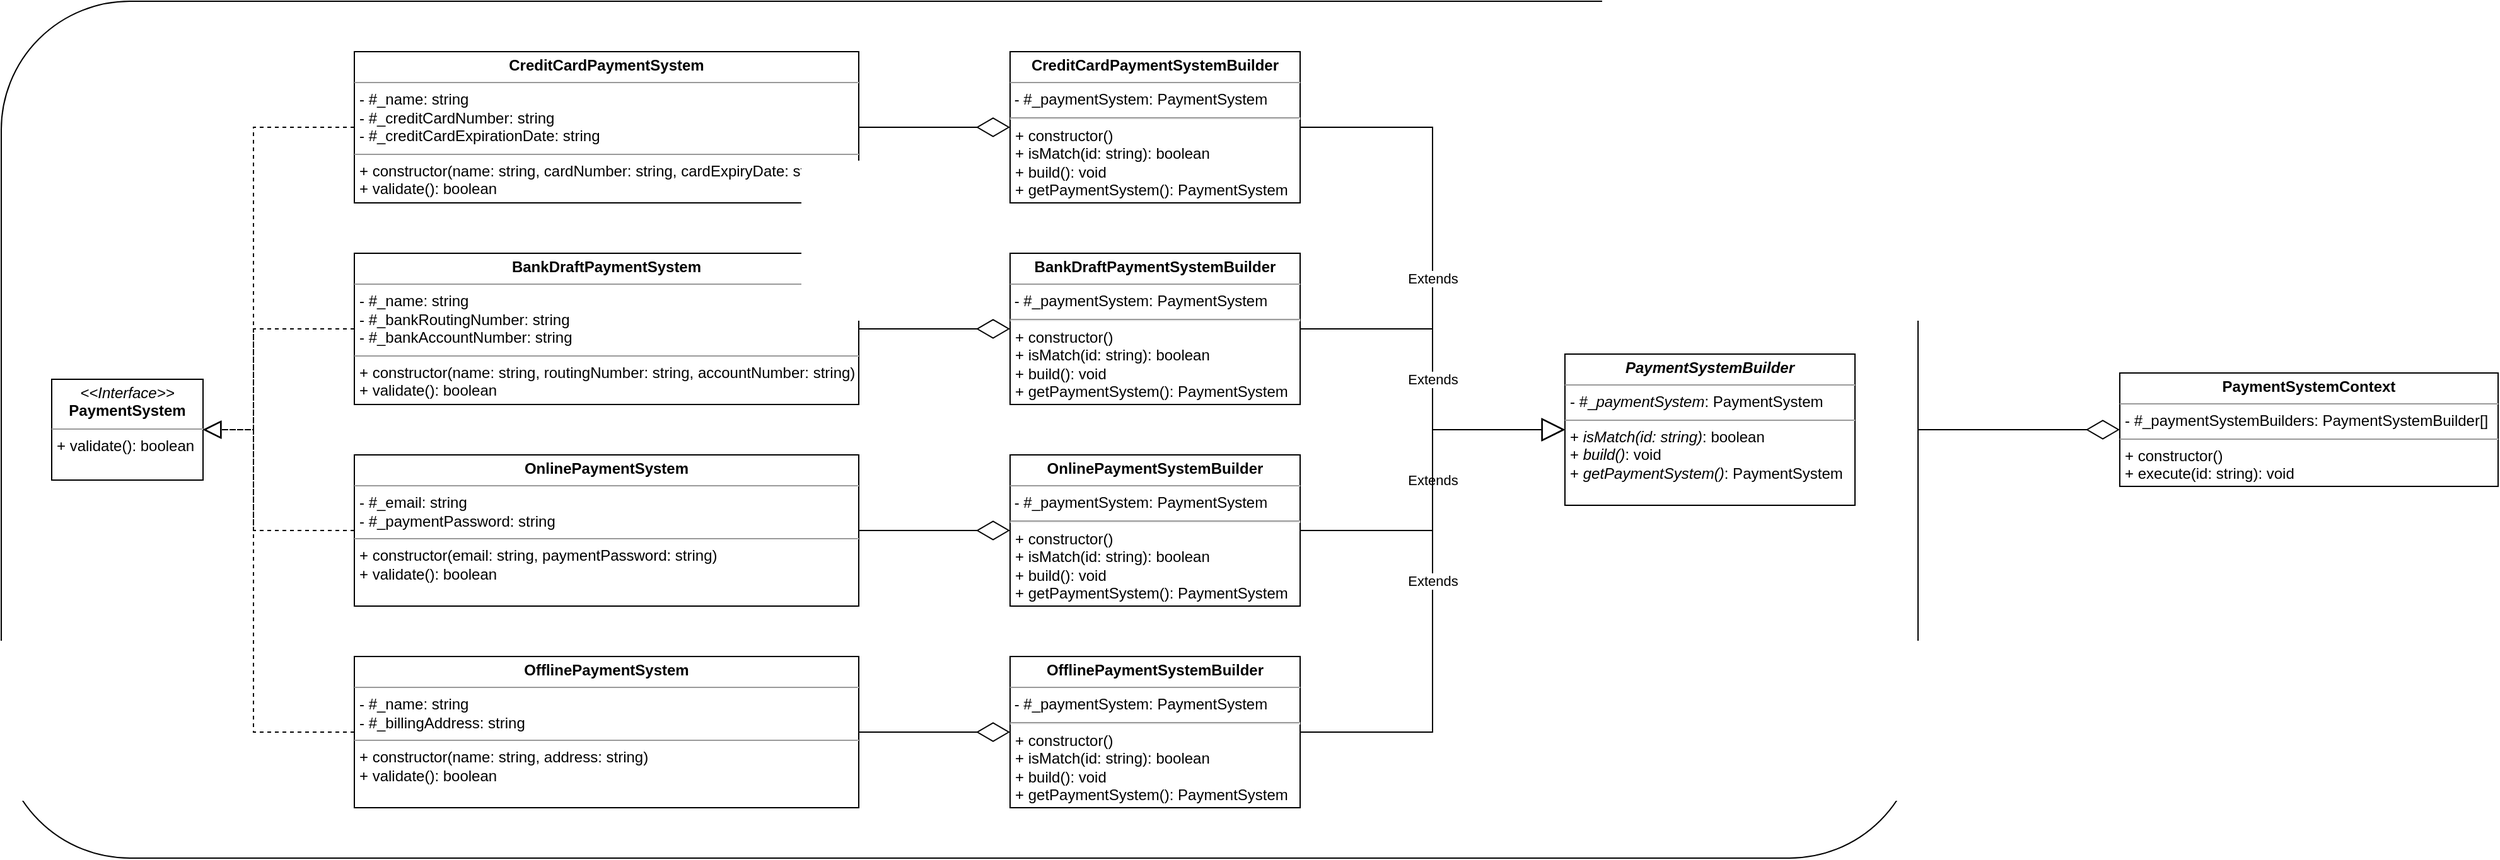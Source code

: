 <mxfile version="15.4.0" type="device"><diagram id="C5RBs43oDa-KdzZeNtuy" name="Page-1"><mxGraphModel dx="1422" dy="827" grid="1" gridSize="10" guides="1" tooltips="1" connect="1" arrows="1" fold="1" page="1" pageScale="1" pageWidth="1169" pageHeight="827" math="0" shadow="0"><root><mxCell id="WIyWlLk6GJQsqaUBKTNV-0"/><mxCell id="WIyWlLk6GJQsqaUBKTNV-1" parent="WIyWlLk6GJQsqaUBKTNV-0"/><mxCell id="F8sexKMEiEJyf5nAjH5a-26" value="" style="rounded=1;whiteSpace=wrap;html=1;" vertex="1" parent="WIyWlLk6GJQsqaUBKTNV-1"><mxGeometry x="40" y="80" width="1520" height="680" as="geometry"/></mxCell><mxCell id="dsgfDGPflfNfsc54G4SQ-1" value="&lt;p style=&quot;margin: 0px ; margin-top: 4px ; text-align: center&quot;&gt;&lt;i&gt;&amp;lt;&amp;lt;Interface&amp;gt;&amp;gt;&lt;/i&gt;&lt;br&gt;&lt;span style=&quot;font-weight: 700&quot;&gt;PaymentSystem&lt;/span&gt;&lt;/p&gt;&lt;hr size=&quot;1&quot;&gt;&lt;p style=&quot;margin: 0px ; margin-left: 4px&quot;&gt;+ validate(): boolean&lt;/p&gt;" style="verticalAlign=top;align=left;overflow=fill;fontSize=12;fontFamily=Helvetica;html=1;" vertex="1" parent="WIyWlLk6GJQsqaUBKTNV-1"><mxGeometry x="80" y="380" width="120" height="80" as="geometry"/></mxCell><mxCell id="dsgfDGPflfNfsc54G4SQ-2" value="&lt;p style=&quot;margin: 0px ; margin-top: 4px ; text-align: center&quot;&gt;&lt;b&gt;CreditCardPaymentSystem&lt;/b&gt;&lt;/p&gt;&lt;hr size=&quot;1&quot;&gt;&lt;p style=&quot;margin: 0px ; margin-left: 4px&quot;&gt;- #_name: string&lt;/p&gt;&lt;p style=&quot;margin: 0px ; margin-left: 4px&quot;&gt;- #_creditCardNumber: string&lt;/p&gt;&lt;p style=&quot;margin: 0px ; margin-left: 4px&quot;&gt;- #_creditCardExpirationDate: string&lt;/p&gt;&lt;hr size=&quot;1&quot;&gt;&lt;p style=&quot;margin: 0px ; margin-left: 4px&quot;&gt;+ constructor(name: string, cardNumber: string, cardExpiryDate: string)&lt;/p&gt;&lt;p style=&quot;margin: 0px ; margin-left: 4px&quot;&gt;+ validate(): boolean&lt;/p&gt;" style="verticalAlign=top;align=left;overflow=fill;fontSize=12;fontFamily=Helvetica;html=1;" vertex="1" parent="WIyWlLk6GJQsqaUBKTNV-1"><mxGeometry x="320" y="120" width="400" height="120" as="geometry"/></mxCell><mxCell id="F8sexKMEiEJyf5nAjH5a-0" value="&lt;p style=&quot;margin: 0px ; margin-top: 4px ; text-align: center&quot;&gt;&lt;b&gt;BankDraftPaymentSystem&lt;/b&gt;&lt;/p&gt;&lt;hr size=&quot;1&quot;&gt;&lt;p style=&quot;margin: 0px ; margin-left: 4px&quot;&gt;- #_name: string&lt;/p&gt;&lt;p style=&quot;margin: 0px ; margin-left: 4px&quot;&gt;- #_bankRoutingNumber: string&lt;/p&gt;&lt;p style=&quot;margin: 0px ; margin-left: 4px&quot;&gt;- #_bankAccountNumber: string&lt;/p&gt;&lt;hr size=&quot;1&quot;&gt;&lt;p style=&quot;margin: 0px ; margin-left: 4px&quot;&gt;+ constructor(name: string, routingNumber: string, accountNumber: string)&lt;/p&gt;&lt;p style=&quot;margin: 0px ; margin-left: 4px&quot;&gt;+ validate(): boolean&lt;/p&gt;" style="verticalAlign=top;align=left;overflow=fill;fontSize=12;fontFamily=Helvetica;html=1;" vertex="1" parent="WIyWlLk6GJQsqaUBKTNV-1"><mxGeometry x="320" y="280" width="400" height="120" as="geometry"/></mxCell><mxCell id="F8sexKMEiEJyf5nAjH5a-1" value="&lt;p style=&quot;margin: 0px ; margin-top: 4px ; text-align: center&quot;&gt;&lt;b&gt;OnlinePaymentSystem&lt;/b&gt;&lt;/p&gt;&lt;hr size=&quot;1&quot;&gt;&lt;p style=&quot;margin: 0px ; margin-left: 4px&quot;&gt;- #_email: string&lt;/p&gt;&lt;p style=&quot;margin: 0px ; margin-left: 4px&quot;&gt;- #_paymentPassword: string&lt;br&gt;&lt;/p&gt;&lt;hr size=&quot;1&quot;&gt;&lt;p style=&quot;margin: 0px ; margin-left: 4px&quot;&gt;+ constructor(email: string, paymentPassword: string)&lt;/p&gt;&lt;p style=&quot;margin: 0px ; margin-left: 4px&quot;&gt;+ validate(): boolean&lt;/p&gt;" style="verticalAlign=top;align=left;overflow=fill;fontSize=12;fontFamily=Helvetica;html=1;" vertex="1" parent="WIyWlLk6GJQsqaUBKTNV-1"><mxGeometry x="320" y="440" width="400" height="120" as="geometry"/></mxCell><mxCell id="F8sexKMEiEJyf5nAjH5a-2" value="&lt;p style=&quot;margin: 0px ; margin-top: 4px ; text-align: center&quot;&gt;&lt;b&gt;OfflinePaymentSystem&lt;/b&gt;&lt;/p&gt;&lt;hr size=&quot;1&quot;&gt;&lt;p style=&quot;margin: 0px ; margin-left: 4px&quot;&gt;- #_name: string&lt;/p&gt;&lt;p style=&quot;margin: 0px ; margin-left: 4px&quot;&gt;- #_billingAddress: string&lt;br&gt;&lt;/p&gt;&lt;hr size=&quot;1&quot;&gt;&lt;p style=&quot;margin: 0px ; margin-left: 4px&quot;&gt;+ constructor(name: string, address: string)&lt;/p&gt;&lt;p style=&quot;margin: 0px ; margin-left: 4px&quot;&gt;+ validate(): boolean&lt;/p&gt;" style="verticalAlign=top;align=left;overflow=fill;fontSize=12;fontFamily=Helvetica;html=1;" vertex="1" parent="WIyWlLk6GJQsqaUBKTNV-1"><mxGeometry x="320" y="600" width="400" height="120" as="geometry"/></mxCell><mxCell id="F8sexKMEiEJyf5nAjH5a-8" value="&lt;p style=&quot;margin: 0px ; margin-top: 4px ; text-align: center&quot;&gt;&lt;b&gt;CreditCardPaymentSystemBuilder&lt;/b&gt;&lt;/p&gt;&lt;hr size=&quot;1&quot;&gt;&amp;nbsp;- #_paymentSystem: PaymentSystem&lt;br&gt;&lt;p style=&quot;margin: 0px ; margin-left: 4px&quot;&gt;&lt;/p&gt;&lt;hr&gt;&lt;p style=&quot;margin: 0px ; margin-left: 4px&quot;&gt;+ constructor()&lt;/p&gt;&lt;p style=&quot;margin: 0px ; margin-left: 4px&quot;&gt;+ isMatch(id: string): boolean&lt;/p&gt;&lt;p style=&quot;margin: 0px ; margin-left: 4px&quot;&gt;+ build(): void&lt;/p&gt;&lt;p style=&quot;margin: 0px ; margin-left: 4px&quot;&gt;+ getPaymentSystem(): PaymentSystem&lt;/p&gt;" style="verticalAlign=top;align=left;overflow=fill;fontSize=12;fontFamily=Helvetica;html=1;" vertex="1" parent="WIyWlLk6GJQsqaUBKTNV-1"><mxGeometry x="840" y="120" width="230" height="120" as="geometry"/></mxCell><mxCell id="F8sexKMEiEJyf5nAjH5a-9" value="&lt;p style=&quot;margin: 0px ; margin-top: 4px ; text-align: center&quot;&gt;&lt;b&gt;BankDraftPaymentSystemBuilder&lt;/b&gt;&lt;/p&gt;&lt;hr size=&quot;1&quot;&gt;&amp;nbsp;-&amp;nbsp;#_paymentSystem: PaymentSystem&lt;br&gt;&lt;p style=&quot;margin: 0px ; margin-left: 4px&quot;&gt;&lt;/p&gt;&lt;hr&gt;&lt;p style=&quot;margin: 0px ; margin-left: 4px&quot;&gt;+ constructor()&lt;/p&gt;&lt;p style=&quot;margin: 0px ; margin-left: 4px&quot;&gt;+ isMatch(id: string): boolean&lt;br&gt;&lt;/p&gt;&lt;p style=&quot;margin: 0px ; margin-left: 4px&quot;&gt;+ build(): void&lt;/p&gt;&lt;p style=&quot;margin: 0px ; margin-left: 4px&quot;&gt;+ getPaymentSystem(): PaymentSystem&lt;/p&gt;" style="verticalAlign=top;align=left;overflow=fill;fontSize=12;fontFamily=Helvetica;html=1;" vertex="1" parent="WIyWlLk6GJQsqaUBKTNV-1"><mxGeometry x="840" y="280" width="230" height="120" as="geometry"/></mxCell><mxCell id="F8sexKMEiEJyf5nAjH5a-10" value="&lt;p style=&quot;margin: 0px ; margin-top: 4px ; text-align: center&quot;&gt;&lt;span style=&quot;font-weight: 700&quot;&gt;&lt;i&gt;PaymentSystemBuilder&lt;/i&gt;&lt;/span&gt;&lt;/p&gt;&lt;hr size=&quot;1&quot;&gt;&lt;p style=&quot;margin: 0px ; margin-left: 4px&quot;&gt;- #_&lt;i&gt;paymentSystem&lt;/i&gt;: PaymentSystem&lt;/p&gt;&lt;hr size=&quot;1&quot;&gt;&lt;p style=&quot;margin: 0px 0px 0px 4px&quot;&gt;+ &lt;i&gt;isMatch(id: string)&lt;/i&gt;: boolean&lt;/p&gt;&lt;p style=&quot;margin: 0px 0px 0px 4px&quot;&gt;+ &lt;i&gt;build()&lt;/i&gt;: void&lt;/p&gt;&lt;p style=&quot;margin: 0px 0px 0px 4px&quot;&gt;+ &lt;i&gt;getPaymentSystem()&lt;/i&gt;: PaymentSystem&lt;/p&gt;" style="verticalAlign=top;align=left;overflow=fill;fontSize=12;fontFamily=Helvetica;html=1;" vertex="1" parent="WIyWlLk6GJQsqaUBKTNV-1"><mxGeometry x="1280" y="360" width="230" height="120" as="geometry"/></mxCell><mxCell id="F8sexKMEiEJyf5nAjH5a-11" value="&lt;p style=&quot;margin: 0px ; margin-top: 4px ; text-align: center&quot;&gt;&lt;b&gt;OnlinePaymentSystemBuilder&lt;/b&gt;&lt;/p&gt;&lt;hr size=&quot;1&quot;&gt;&amp;nbsp;-&amp;nbsp;#_paymentSystem: PaymentSystem&lt;br&gt;&lt;p style=&quot;margin: 0px ; margin-left: 4px&quot;&gt;&lt;/p&gt;&lt;hr&gt;&lt;p style=&quot;margin: 0px ; margin-left: 4px&quot;&gt;+ constructor()&lt;/p&gt;&lt;p style=&quot;margin: 0px ; margin-left: 4px&quot;&gt;+ isMatch(id: string): boolean&lt;br&gt;&lt;/p&gt;&lt;p style=&quot;margin: 0px ; margin-left: 4px&quot;&gt;+ build(): void&lt;/p&gt;&lt;p style=&quot;margin: 0px ; margin-left: 4px&quot;&gt;+ getPaymentSystem(): PaymentSystem&lt;/p&gt;" style="verticalAlign=top;align=left;overflow=fill;fontSize=12;fontFamily=Helvetica;html=1;" vertex="1" parent="WIyWlLk6GJQsqaUBKTNV-1"><mxGeometry x="840" y="440" width="230" height="120" as="geometry"/></mxCell><mxCell id="F8sexKMEiEJyf5nAjH5a-12" value="&lt;p style=&quot;margin: 0px ; margin-top: 4px ; text-align: center&quot;&gt;&lt;b&gt;OfflinePaymentSystemBuilder&lt;/b&gt;&lt;/p&gt;&lt;hr size=&quot;1&quot;&gt;&amp;nbsp;-&amp;nbsp;#_paymentSystem: PaymentSystem&lt;br&gt;&lt;p style=&quot;margin: 0px ; margin-left: 4px&quot;&gt;&lt;/p&gt;&lt;hr&gt;&lt;p style=&quot;margin: 0px ; margin-left: 4px&quot;&gt;+ constructor()&lt;/p&gt;&lt;p style=&quot;margin: 0px ; margin-left: 4px&quot;&gt;+ isMatch(id: string): boolean&lt;br&gt;&lt;/p&gt;&lt;p style=&quot;margin: 0px ; margin-left: 4px&quot;&gt;+ build(): void&lt;/p&gt;&lt;p style=&quot;margin: 0px ; margin-left: 4px&quot;&gt;+ getPaymentSystem(): PaymentSystem&lt;/p&gt;" style="verticalAlign=top;align=left;overflow=fill;fontSize=12;fontFamily=Helvetica;html=1;" vertex="1" parent="WIyWlLk6GJQsqaUBKTNV-1"><mxGeometry x="840" y="600" width="230" height="120" as="geometry"/></mxCell><mxCell id="F8sexKMEiEJyf5nAjH5a-13" value="Extends" style="endArrow=block;endSize=16;endFill=0;html=1;rounded=0;edgeStyle=orthogonalEdgeStyle;exitX=1;exitY=0.5;exitDx=0;exitDy=0;entryX=0;entryY=0.5;entryDx=0;entryDy=0;" edge="1" parent="WIyWlLk6GJQsqaUBKTNV-1" source="F8sexKMEiEJyf5nAjH5a-8" target="F8sexKMEiEJyf5nAjH5a-10"><mxGeometry width="160" relative="1" as="geometry"><mxPoint x="1110" y="179.5" as="sourcePoint"/><mxPoint x="1270" y="179.5" as="targetPoint"/></mxGeometry></mxCell><mxCell id="F8sexKMEiEJyf5nAjH5a-14" value="Extends" style="endArrow=block;endSize=16;endFill=0;html=1;rounded=0;edgeStyle=orthogonalEdgeStyle;exitX=1;exitY=0.5;exitDx=0;exitDy=0;entryX=0;entryY=0.5;entryDx=0;entryDy=0;" edge="1" parent="WIyWlLk6GJQsqaUBKTNV-1" source="F8sexKMEiEJyf5nAjH5a-9" target="F8sexKMEiEJyf5nAjH5a-10"><mxGeometry width="160" relative="1" as="geometry"><mxPoint x="1080" y="190" as="sourcePoint"/><mxPoint x="1170" y="430" as="targetPoint"/></mxGeometry></mxCell><mxCell id="F8sexKMEiEJyf5nAjH5a-15" value="Extends" style="endArrow=block;endSize=16;endFill=0;html=1;rounded=0;edgeStyle=orthogonalEdgeStyle;exitX=1;exitY=0.5;exitDx=0;exitDy=0;entryX=0;entryY=0.5;entryDx=0;entryDy=0;" edge="1" parent="WIyWlLk6GJQsqaUBKTNV-1" source="F8sexKMEiEJyf5nAjH5a-11" target="F8sexKMEiEJyf5nAjH5a-10"><mxGeometry width="160" relative="1" as="geometry"><mxPoint x="1080" y="350" as="sourcePoint"/><mxPoint x="1170" y="430" as="targetPoint"/></mxGeometry></mxCell><mxCell id="F8sexKMEiEJyf5nAjH5a-16" value="Extends" style="endArrow=block;endSize=16;endFill=0;html=1;rounded=0;edgeStyle=orthogonalEdgeStyle;exitX=1;exitY=0.5;exitDx=0;exitDy=0;entryX=0;entryY=0.5;entryDx=0;entryDy=0;" edge="1" parent="WIyWlLk6GJQsqaUBKTNV-1" source="F8sexKMEiEJyf5nAjH5a-12" target="F8sexKMEiEJyf5nAjH5a-10"><mxGeometry width="160" relative="1" as="geometry"><mxPoint x="1090" y="360" as="sourcePoint"/><mxPoint x="1180" y="440" as="targetPoint"/></mxGeometry></mxCell><mxCell id="F8sexKMEiEJyf5nAjH5a-17" value="" style="endArrow=block;dashed=1;endFill=0;endSize=12;html=1;rounded=0;edgeStyle=orthogonalEdgeStyle;entryX=1;entryY=0.5;entryDx=0;entryDy=0;exitX=0;exitY=0.5;exitDx=0;exitDy=0;" edge="1" parent="WIyWlLk6GJQsqaUBKTNV-1" source="dsgfDGPflfNfsc54G4SQ-2" target="dsgfDGPflfNfsc54G4SQ-1"><mxGeometry width="160" relative="1" as="geometry"><mxPoint x="620" y="410" as="sourcePoint"/><mxPoint x="780" y="410" as="targetPoint"/><Array as="points"><mxPoint x="240" y="180"/><mxPoint x="240" y="420"/></Array></mxGeometry></mxCell><mxCell id="F8sexKMEiEJyf5nAjH5a-18" value="" style="endArrow=block;dashed=1;endFill=0;endSize=12;html=1;rounded=0;edgeStyle=orthogonalEdgeStyle;exitX=0;exitY=0.5;exitDx=0;exitDy=0;entryX=1;entryY=0.5;entryDx=0;entryDy=0;" edge="1" parent="WIyWlLk6GJQsqaUBKTNV-1" source="F8sexKMEiEJyf5nAjH5a-0" target="dsgfDGPflfNfsc54G4SQ-1"><mxGeometry width="160" relative="1" as="geometry"><mxPoint x="330" y="190" as="sourcePoint"/><mxPoint x="250" y="430" as="targetPoint"/><Array as="points"><mxPoint x="240" y="340"/><mxPoint x="240" y="420"/></Array></mxGeometry></mxCell><mxCell id="F8sexKMEiEJyf5nAjH5a-19" value="" style="endArrow=block;dashed=1;endFill=0;endSize=12;html=1;rounded=0;edgeStyle=orthogonalEdgeStyle;entryX=1;entryY=0.5;entryDx=0;entryDy=0;exitX=0;exitY=0.5;exitDx=0;exitDy=0;" edge="1" parent="WIyWlLk6GJQsqaUBKTNV-1" source="F8sexKMEiEJyf5nAjH5a-1" target="dsgfDGPflfNfsc54G4SQ-1"><mxGeometry width="160" relative="1" as="geometry"><mxPoint x="330" y="190" as="sourcePoint"/><mxPoint x="210" y="430" as="targetPoint"/><Array as="points"><mxPoint x="240" y="500"/><mxPoint x="240" y="420"/></Array></mxGeometry></mxCell><mxCell id="F8sexKMEiEJyf5nAjH5a-20" value="" style="endArrow=block;dashed=1;endFill=0;endSize=12;html=1;rounded=0;edgeStyle=orthogonalEdgeStyle;exitX=0;exitY=0.5;exitDx=0;exitDy=0;entryX=1;entryY=0.5;entryDx=0;entryDy=0;" edge="1" parent="WIyWlLk6GJQsqaUBKTNV-1" source="F8sexKMEiEJyf5nAjH5a-2" target="dsgfDGPflfNfsc54G4SQ-1"><mxGeometry width="160" relative="1" as="geometry"><mxPoint x="330" y="510" as="sourcePoint"/><mxPoint x="240" y="400" as="targetPoint"/><Array as="points"><mxPoint x="240" y="660"/><mxPoint x="240" y="420"/></Array></mxGeometry></mxCell><mxCell id="F8sexKMEiEJyf5nAjH5a-21" value="" style="endArrow=diamondThin;endFill=0;endSize=24;html=1;rounded=0;edgeStyle=orthogonalEdgeStyle;entryX=0;entryY=0.5;entryDx=0;entryDy=0;exitX=1;exitY=0.5;exitDx=0;exitDy=0;" edge="1" parent="WIyWlLk6GJQsqaUBKTNV-1" source="dsgfDGPflfNfsc54G4SQ-2" target="F8sexKMEiEJyf5nAjH5a-8"><mxGeometry width="160" relative="1" as="geometry"><mxPoint x="740" y="180" as="sourcePoint"/><mxPoint x="780" y="410" as="targetPoint"/></mxGeometry></mxCell><mxCell id="F8sexKMEiEJyf5nAjH5a-22" value="" style="endArrow=diamondThin;endFill=0;endSize=24;html=1;rounded=0;edgeStyle=orthogonalEdgeStyle;exitX=1;exitY=0.5;exitDx=0;exitDy=0;entryX=0;entryY=0.5;entryDx=0;entryDy=0;" edge="1" parent="WIyWlLk6GJQsqaUBKTNV-1" source="F8sexKMEiEJyf5nAjH5a-0" target="F8sexKMEiEJyf5nAjH5a-9"><mxGeometry width="160" relative="1" as="geometry"><mxPoint x="730" y="190" as="sourcePoint"/><mxPoint x="790" y="340" as="targetPoint"/></mxGeometry></mxCell><mxCell id="F8sexKMEiEJyf5nAjH5a-23" value="" style="endArrow=diamondThin;endFill=0;endSize=24;html=1;rounded=0;edgeStyle=orthogonalEdgeStyle;entryX=0;entryY=0.5;entryDx=0;entryDy=0;exitX=1;exitY=0.5;exitDx=0;exitDy=0;" edge="1" parent="WIyWlLk6GJQsqaUBKTNV-1" source="F8sexKMEiEJyf5nAjH5a-1" target="F8sexKMEiEJyf5nAjH5a-11"><mxGeometry width="160" relative="1" as="geometry"><mxPoint x="740" y="200" as="sourcePoint"/><mxPoint x="820" y="200" as="targetPoint"/></mxGeometry></mxCell><mxCell id="F8sexKMEiEJyf5nAjH5a-24" value="" style="endArrow=diamondThin;endFill=0;endSize=24;html=1;rounded=0;edgeStyle=orthogonalEdgeStyle;exitX=1;exitY=0.5;exitDx=0;exitDy=0;entryX=0;entryY=0.5;entryDx=0;entryDy=0;" edge="1" parent="WIyWlLk6GJQsqaUBKTNV-1" source="F8sexKMEiEJyf5nAjH5a-2" target="F8sexKMEiEJyf5nAjH5a-12"><mxGeometry width="160" relative="1" as="geometry"><mxPoint x="750" y="210" as="sourcePoint"/><mxPoint x="790" y="660" as="targetPoint"/></mxGeometry></mxCell><mxCell id="F8sexKMEiEJyf5nAjH5a-25" value="&lt;p style=&quot;margin: 0px ; margin-top: 4px ; text-align: center&quot;&gt;&lt;b&gt;PaymentSystemContext&lt;/b&gt;&lt;/p&gt;&lt;hr size=&quot;1&quot;&gt;&lt;p style=&quot;margin: 0px ; margin-left: 4px&quot;&gt;- #_paymentSystemBuilders: PaymentSystemBuilder[]&lt;/p&gt;&lt;hr size=&quot;1&quot;&gt;&lt;p style=&quot;margin: 0px ; margin-left: 4px&quot;&gt;+ constructor()&lt;/p&gt;&lt;p style=&quot;margin: 0px ; margin-left: 4px&quot;&gt;+ execute(id: string): void&lt;/p&gt;" style="verticalAlign=top;align=left;overflow=fill;fontSize=12;fontFamily=Helvetica;html=1;" vertex="1" parent="WIyWlLk6GJQsqaUBKTNV-1"><mxGeometry x="1720" y="375" width="300" height="90" as="geometry"/></mxCell><mxCell id="F8sexKMEiEJyf5nAjH5a-27" value="" style="endArrow=diamondThin;endFill=0;endSize=24;html=1;rounded=0;edgeStyle=orthogonalEdgeStyle;entryX=0;entryY=0.5;entryDx=0;entryDy=0;exitX=1;exitY=0.5;exitDx=0;exitDy=0;" edge="1" parent="WIyWlLk6GJQsqaUBKTNV-1" source="F8sexKMEiEJyf5nAjH5a-26" target="F8sexKMEiEJyf5nAjH5a-25"><mxGeometry width="160" relative="1" as="geometry"><mxPoint x="1570" y="290" as="sourcePoint"/><mxPoint x="1730" y="290" as="targetPoint"/></mxGeometry></mxCell></root></mxGraphModel></diagram></mxfile>